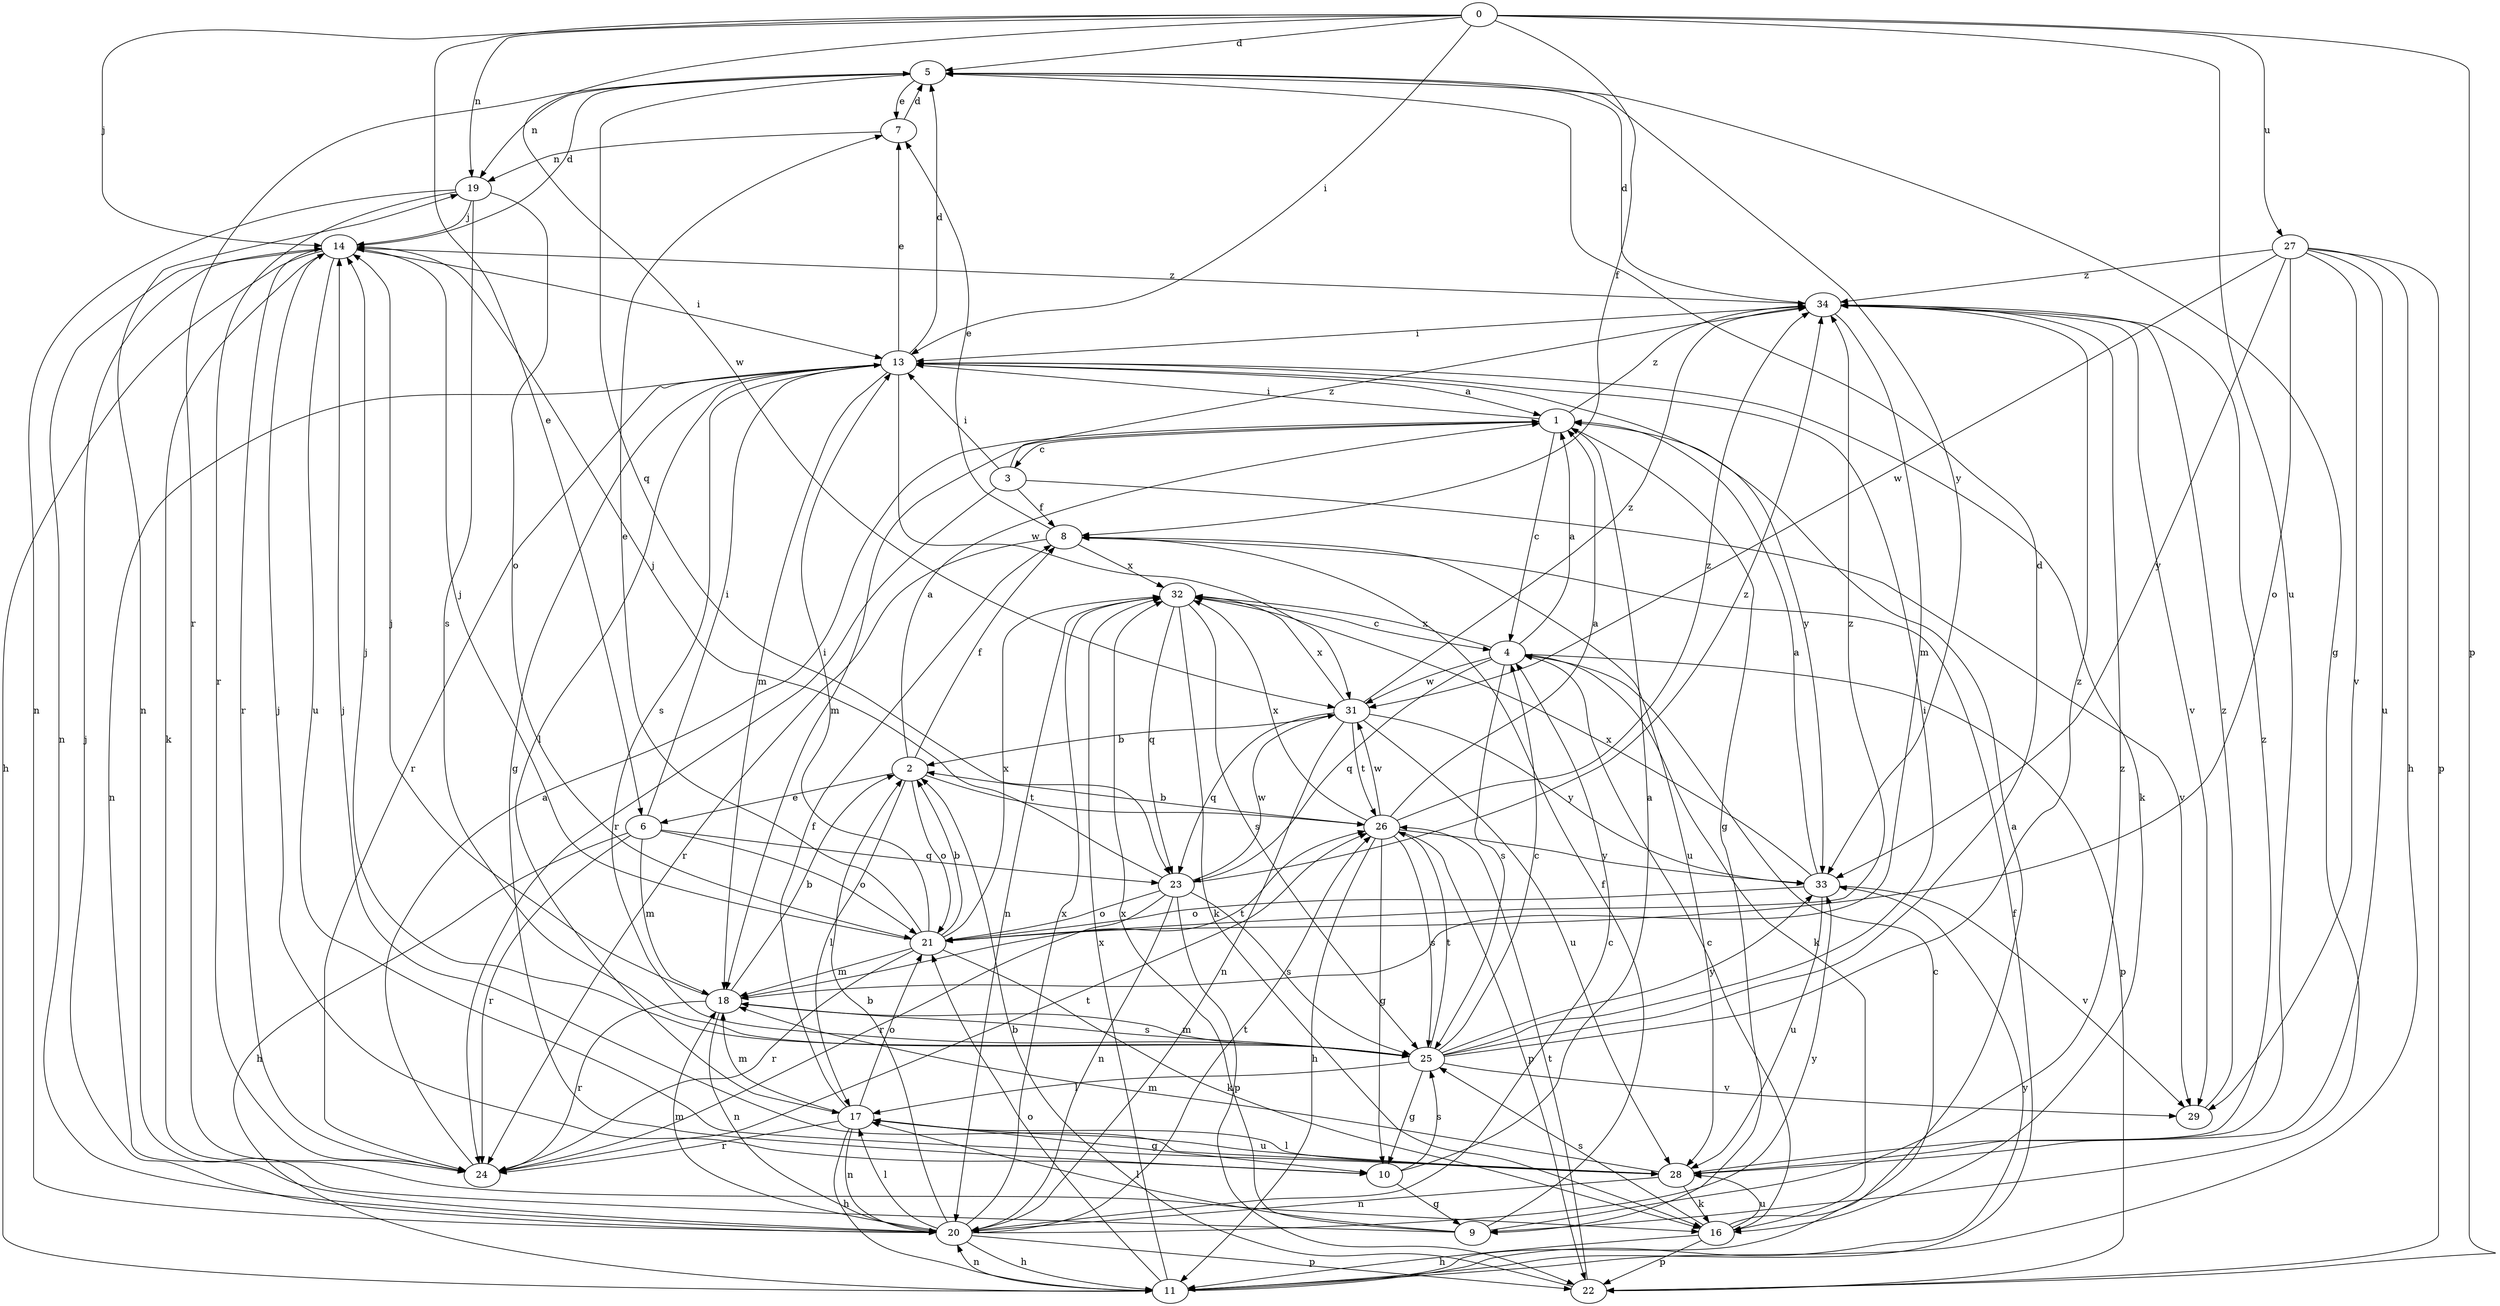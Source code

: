 strict digraph  {
0;
1;
2;
3;
4;
5;
6;
7;
8;
9;
10;
11;
13;
14;
16;
17;
18;
19;
20;
21;
22;
23;
24;
25;
26;
27;
28;
29;
31;
32;
33;
34;
0 -> 5  [label=d];
0 -> 6  [label=e];
0 -> 8  [label=f];
0 -> 13  [label=i];
0 -> 14  [label=j];
0 -> 19  [label=n];
0 -> 22  [label=p];
0 -> 27  [label=u];
0 -> 28  [label=u];
0 -> 31  [label=w];
1 -> 3  [label=c];
1 -> 4  [label=c];
1 -> 9  [label=g];
1 -> 13  [label=i];
1 -> 18  [label=m];
1 -> 34  [label=z];
2 -> 1  [label=a];
2 -> 6  [label=e];
2 -> 8  [label=f];
2 -> 17  [label=l];
2 -> 21  [label=o];
2 -> 26  [label=t];
3 -> 8  [label=f];
3 -> 13  [label=i];
3 -> 24  [label=r];
3 -> 29  [label=v];
3 -> 34  [label=z];
4 -> 1  [label=a];
4 -> 16  [label=k];
4 -> 22  [label=p];
4 -> 23  [label=q];
4 -> 25  [label=s];
4 -> 31  [label=w];
4 -> 32  [label=x];
5 -> 7  [label=e];
5 -> 9  [label=g];
5 -> 19  [label=n];
5 -> 23  [label=q];
5 -> 24  [label=r];
5 -> 33  [label=y];
6 -> 11  [label=h];
6 -> 13  [label=i];
6 -> 18  [label=m];
6 -> 21  [label=o];
6 -> 23  [label=q];
6 -> 24  [label=r];
7 -> 5  [label=d];
7 -> 19  [label=n];
8 -> 7  [label=e];
8 -> 24  [label=r];
8 -> 28  [label=u];
8 -> 32  [label=x];
9 -> 8  [label=f];
9 -> 17  [label=l];
9 -> 19  [label=n];
9 -> 32  [label=x];
9 -> 34  [label=z];
10 -> 1  [label=a];
10 -> 9  [label=g];
10 -> 14  [label=j];
10 -> 25  [label=s];
11 -> 4  [label=c];
11 -> 8  [label=f];
11 -> 20  [label=n];
11 -> 21  [label=o];
11 -> 32  [label=x];
11 -> 33  [label=y];
13 -> 1  [label=a];
13 -> 5  [label=d];
13 -> 7  [label=e];
13 -> 10  [label=g];
13 -> 16  [label=k];
13 -> 17  [label=l];
13 -> 18  [label=m];
13 -> 20  [label=n];
13 -> 24  [label=r];
13 -> 25  [label=s];
13 -> 31  [label=w];
13 -> 33  [label=y];
14 -> 5  [label=d];
14 -> 11  [label=h];
14 -> 13  [label=i];
14 -> 16  [label=k];
14 -> 20  [label=n];
14 -> 24  [label=r];
14 -> 28  [label=u];
14 -> 34  [label=z];
16 -> 1  [label=a];
16 -> 4  [label=c];
16 -> 11  [label=h];
16 -> 22  [label=p];
16 -> 25  [label=s];
16 -> 28  [label=u];
17 -> 8  [label=f];
17 -> 10  [label=g];
17 -> 11  [label=h];
17 -> 18  [label=m];
17 -> 20  [label=n];
17 -> 21  [label=o];
17 -> 24  [label=r];
17 -> 28  [label=u];
18 -> 2  [label=b];
18 -> 14  [label=j];
18 -> 20  [label=n];
18 -> 24  [label=r];
18 -> 25  [label=s];
18 -> 26  [label=t];
19 -> 14  [label=j];
19 -> 20  [label=n];
19 -> 21  [label=o];
19 -> 24  [label=r];
19 -> 25  [label=s];
20 -> 2  [label=b];
20 -> 4  [label=c];
20 -> 11  [label=h];
20 -> 14  [label=j];
20 -> 17  [label=l];
20 -> 18  [label=m];
20 -> 22  [label=p];
20 -> 26  [label=t];
20 -> 32  [label=x];
20 -> 33  [label=y];
21 -> 2  [label=b];
21 -> 7  [label=e];
21 -> 13  [label=i];
21 -> 14  [label=j];
21 -> 16  [label=k];
21 -> 18  [label=m];
21 -> 24  [label=r];
21 -> 32  [label=x];
21 -> 34  [label=z];
22 -> 2  [label=b];
22 -> 26  [label=t];
23 -> 14  [label=j];
23 -> 20  [label=n];
23 -> 21  [label=o];
23 -> 22  [label=p];
23 -> 24  [label=r];
23 -> 25  [label=s];
23 -> 31  [label=w];
23 -> 34  [label=z];
24 -> 1  [label=a];
24 -> 26  [label=t];
25 -> 4  [label=c];
25 -> 5  [label=d];
25 -> 10  [label=g];
25 -> 13  [label=i];
25 -> 14  [label=j];
25 -> 17  [label=l];
25 -> 18  [label=m];
25 -> 26  [label=t];
25 -> 29  [label=v];
25 -> 33  [label=y];
25 -> 34  [label=z];
26 -> 1  [label=a];
26 -> 2  [label=b];
26 -> 10  [label=g];
26 -> 11  [label=h];
26 -> 22  [label=p];
26 -> 25  [label=s];
26 -> 31  [label=w];
26 -> 32  [label=x];
26 -> 33  [label=y];
26 -> 34  [label=z];
27 -> 11  [label=h];
27 -> 21  [label=o];
27 -> 22  [label=p];
27 -> 28  [label=u];
27 -> 29  [label=v];
27 -> 31  [label=w];
27 -> 33  [label=y];
27 -> 34  [label=z];
28 -> 14  [label=j];
28 -> 16  [label=k];
28 -> 17  [label=l];
28 -> 18  [label=m];
28 -> 20  [label=n];
28 -> 34  [label=z];
29 -> 34  [label=z];
31 -> 2  [label=b];
31 -> 20  [label=n];
31 -> 23  [label=q];
31 -> 26  [label=t];
31 -> 28  [label=u];
31 -> 32  [label=x];
31 -> 33  [label=y];
31 -> 34  [label=z];
32 -> 4  [label=c];
32 -> 16  [label=k];
32 -> 20  [label=n];
32 -> 23  [label=q];
32 -> 25  [label=s];
33 -> 1  [label=a];
33 -> 21  [label=o];
33 -> 28  [label=u];
33 -> 29  [label=v];
33 -> 32  [label=x];
34 -> 5  [label=d];
34 -> 13  [label=i];
34 -> 18  [label=m];
34 -> 29  [label=v];
}
